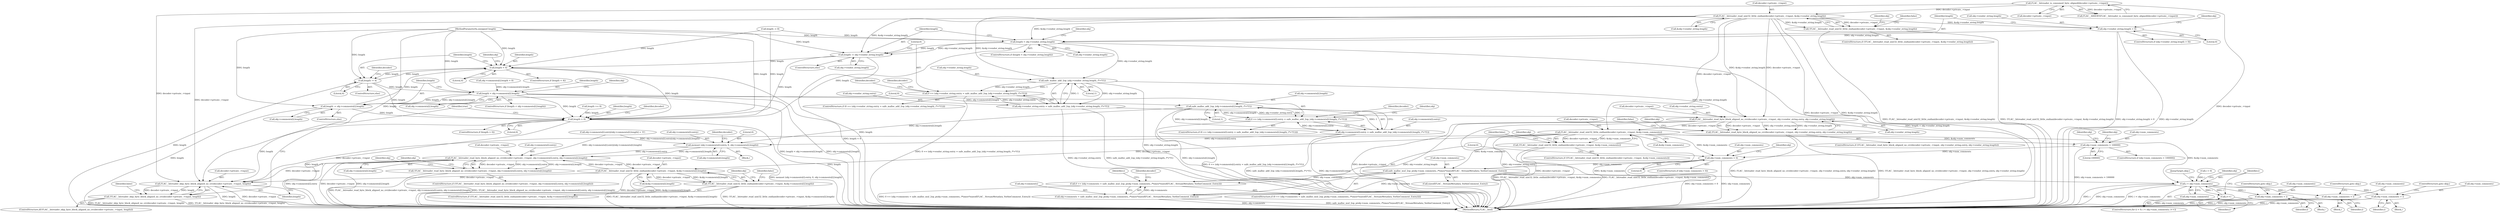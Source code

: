 digraph "0_Android_b499389da21d89d32deff500376c5ee4f8f0b04c@API" {
"1000142" [label="(Call,FLAC__bitreader_read_uint32_little_endian(decoder->private_->input, &obj->vendor_string.length))"];
"1000122" [label="(Call,FLAC__bitreader_is_consumed_byte_aligned(decoder->private_->input))"];
"1000141" [label="(Call,!FLAC__bitreader_read_uint32_little_endian(decoder->private_->input, &obj->vendor_string.length))"];
"1000157" [label="(Call,obj->vendor_string.length > 0)"];
"1000166" [label="(Call,length < obj->vendor_string.length)"];
"1000190" [label="(Call,length -= obj->vendor_string.length)"];
"1000366" [label="(Call,length < 4)"];
"1000377" [label="(Call,length -= 4)"];
"1000410" [label="(Call,length < obj->comments[i].length)"];
"1000427" [label="(Call,length -= obj->comments[i].length)"];
"1000546" [label="(Call,length > 0)"];
"1000552" [label="(Call,FLAC__bitreader_skip_byte_block_aligned_no_crc(decoder->private_->input, length))"];
"1000551" [label="(Call,!FLAC__bitreader_skip_byte_block_aligned_no_crc(decoder->private_->input, length))"];
"1000447" [label="(Call,safe_malloc_add_2op_(obj->comments[i].length, /*+*/1))"];
"1000437" [label="(Call,0 == (obj->comments[i].entry = safe_malloc_add_2op_(obj->comments[i].length, /*+*/1)))"];
"1000439" [label="(Call,obj->comments[i].entry = safe_malloc_add_2op_(obj->comments[i].length, /*+*/1))"];
"1000466" [label="(Call,memset (obj->comments[i].entry, 0, obj->comments[i].length))"];
"1000484" [label="(Call,FLAC__bitreader_read_byte_block_aligned_no_crc(decoder->private_->input, obj->comments[i].entry, obj->comments[i].length))"];
"1000382" [label="(Call,FLAC__bitreader_read_uint32_little_endian(decoder->private_->input, &obj->comments[i].length))"];
"1000381" [label="(Call,!FLAC__bitreader_read_uint32_little_endian(decoder->private_->input, &obj->comments[i].length))"];
"1000483" [label="(Call,!FLAC__bitreader_read_byte_block_aligned_no_crc(decoder->private_->input, obj->comments[i].entry, obj->comments[i].length))"];
"1000206" [label="(Call,safe_malloc_add_2op_(obj->vendor_string.length, /*+*/1))"];
"1000198" [label="(Call,0 == (obj->vendor_string.entry = safe_malloc_add_2op_(obj->vendor_string.length, /*+*/1)))"];
"1000200" [label="(Call,obj->vendor_string.entry = safe_malloc_add_2op_(obj->vendor_string.length, /*+*/1))"];
"1000225" [label="(Call,FLAC__bitreader_read_byte_block_aligned_no_crc(decoder->private_->input, obj->vendor_string.entry, obj->vendor_string.length))"];
"1000224" [label="(Call,!FLAC__bitreader_read_byte_block_aligned_no_crc(decoder->private_->input, obj->vendor_string.entry, obj->vendor_string.length))"];
"1000270" [label="(Call,FLAC__bitreader_read_uint32_little_endian(decoder->private_->input, &obj->num_comments))"];
"1000269" [label="(Call,!FLAC__bitreader_read_uint32_little_endian(decoder->private_->input, &obj->num_comments))"];
"1000283" [label="(Call,obj->num_comments > 100000)"];
"1000297" [label="(Call,obj->num_comments > 0)"];
"1000310" [label="(Call,safe_malloc_mul_2op_p(obj->num_comments, /*times*/sizeof(FLAC__StreamMetadata_VorbisComment_Entry)))"];
"1000304" [label="(Call,0 == (obj->comments = safe_malloc_mul_2op_p(obj->num_comments, /*times*/sizeof(FLAC__StreamMetadata_VorbisComment_Entry))))"];
"1000306" [label="(Call,obj->comments = safe_malloc_mul_2op_p(obj->num_comments, /*times*/sizeof(FLAC__StreamMetadata_VorbisComment_Entry)))"];
"1000335" [label="(Call,i < obj->num_comments)"];
"1000340" [label="(Call,i++)"];
"1000370" [label="(Call,obj->num_comments = i)"];
"1000420" [label="(Call,obj->num_comments = i)"];
"1000505" [label="(Call,obj->num_comments = i)"];
"1000510" [label="(ControlStructure,goto skip;)"];
"1000297" [label="(Call,obj->num_comments > 0)"];
"1000310" [label="(Call,safe_malloc_mul_2op_p(obj->num_comments, /*times*/sizeof(FLAC__StreamMetadata_VorbisComment_Entry)))"];
"1000333" [label="(Identifier,i)"];
"1000427" [label="(Call,length -= obj->comments[i].length)"];
"1000217" [label="(Identifier,decoder)"];
"1000177" [label="(Identifier,obj)"];
"1000440" [label="(Call,obj->comments[i].entry)"];
"1000201" [label="(Call,obj->vendor_string.entry)"];
"1000420" [label="(Call,obj->num_comments = i)"];
"1000509" [label="(Identifier,i)"];
"1000268" [label="(ControlStructure,if (!FLAC__bitreader_read_uint32_little_endian(decoder->private_->input, &obj->num_comments)))"];
"1000337" [label="(Call,obj->num_comments)"];
"1000206" [label="(Call,safe_malloc_add_2op_(obj->vendor_string.length, /*+*/1))"];
"1000374" [label="(Identifier,i)"];
"1000157" [label="(Call,obj->vendor_string.length > 0)"];
"1000397" [label="(Identifier,false)"];
"1000311" [label="(Call,obj->num_comments)"];
"1000506" [label="(Call,obj->num_comments)"];
"1000306" [label="(Call,obj->comments = safe_malloc_mul_2op_p(obj->num_comments, /*times*/sizeof(FLAC__StreamMetadata_VorbisComment_Entry)))"];
"1000382" [label="(Call,FLAC__bitreader_read_uint32_little_endian(decoder->private_->input, &obj->comments[i].length))"];
"1000421" [label="(Call,obj->num_comments)"];
"1000546" [label="(Call,length > 0)"];
"1000467" [label="(Call,obj->comments[i].entry)"];
"1000158" [label="(Call,obj->vendor_string.length)"];
"1000199" [label="(Literal,0)"];
"1000320" [label="(Identifier,decoder)"];
"1000436" [label="(ControlStructure,if (0 == (obj->comments[i].entry = safe_malloc_add_2op_(obj->comments[i].length, /*+*/1))))"];
"1000485" [label="(Call,decoder->private_->input)"];
"1000545" [label="(ControlStructure,if (length > 0))"];
"1000428" [label="(Identifier,length)"];
"1000425" [label="(ControlStructure,goto skip;)"];
"1000226" [label="(Call,decoder->private_->input)"];
"1000375" [label="(ControlStructure,goto skip;)"];
"1000422" [label="(Identifier,obj)"];
"1000437" [label="(Call,0 == (obj->comments[i].entry = safe_malloc_add_2op_(obj->comments[i].length, /*+*/1)))"];
"1000369" [label="(Block,)"];
"1000385" [label="(Identifier,decoder)"];
"1000560" [label="(Identifier,false)"];
"1000410" [label="(Call,length < obj->comments[i].length)"];
"1000332" [label="(Call,i = 0)"];
"1000511" [label="(Call,obj->comments[i].entry[obj->comments[i].length] = '\0')"];
"1000269" [label="(Call,!FLAC__bitreader_read_uint32_little_endian(decoder->private_->input, &obj->num_comments))"];
"1000228" [label="(Identifier,decoder)"];
"1000225" [label="(Call,FLAC__bitreader_read_byte_block_aligned_no_crc(decoder->private_->input, obj->vendor_string.entry, obj->vendor_string.length))"];
"1000190" [label="(Call,length -= obj->vendor_string.length)"];
"1000497" [label="(Call,obj->comments[i].length)"];
"1000166" [label="(Call,length < obj->vendor_string.length)"];
"1000160" [label="(Identifier,obj)"];
"1000129" [label="(Call,length >= 8)"];
"1000370" [label="(Call,obj->num_comments = i)"];
"1000167" [label="(Identifier,length)"];
"1000223" [label="(ControlStructure,if (!FLAC__bitreader_read_byte_block_aligned_no_crc(decoder->private_->input, obj->vendor_string.entry, obj->vendor_string.length)))"];
"1000304" [label="(Call,0 == (obj->comments = safe_malloc_mul_2op_p(obj->num_comments, /*times*/sizeof(FLAC__StreamMetadata_VorbisComment_Entry))))"];
"1000242" [label="(Identifier,false)"];
"1000168" [label="(Call,obj->vendor_string.length)"];
"1000455" [label="(Literal,1)"];
"1000447" [label="(Call,safe_malloc_add_2op_(obj->comments[i].length, /*+*/1))"];
"1000388" [label="(Call,&obj->comments[i].length)"];
"1000483" [label="(Call,!FLAC__bitreader_read_byte_block_aligned_no_crc(decoder->private_->input, obj->comments[i].entry, obj->comments[i].length))"];
"1000236" [label="(Call,obj->vendor_string.length)"];
"1000291" [label="(Identifier,obj)"];
"1000377" [label="(Call,length -= 4)"];
"1000133" [label="(Call,length -= 8)"];
"1000426" [label="(ControlStructure,else)"];
"1000368" [label="(Literal,4)"];
"1000314" [label="(Call,sizeof(FLAC__StreamMetadata_VorbisComment_Entry))"];
"1000287" [label="(Literal,100000)"];
"1000376" [label="(ControlStructure,else)"];
"1000399" [label="(Call,obj->comments[i].length > 0)"];
"1000347" [label="(Identifier,obj)"];
"1000505" [label="(Call,obj->num_comments = i)"];
"1000460" [label="(Identifier,decoder)"];
"1000335" [label="(Call,i < obj->num_comments)"];
"1000424" [label="(Identifier,i)"];
"1000336" [label="(Identifier,i)"];
"1000155" [label="(Identifier,false)"];
"1000118" [label="(MethodParameterIn,unsigned length)"];
"1000547" [label="(Identifier,length)"];
"1000563" [label="(MethodReturn,FLAC__bool)"];
"1000381" [label="(Call,!FLAC__bitreader_read_uint32_little_endian(decoder->private_->input, &obj->comments[i].length))"];
"1000123" [label="(Call,decoder->private_->input)"];
"1000283" [label="(Call,obj->num_comments > 100000)"];
"1000552" [label="(Call,FLAC__bitreader_skip_byte_block_aligned_no_crc(decoder->private_->input, length))"];
"1000281" [label="(Identifier,false)"];
"1000367" [label="(Identifier,length)"];
"1000200" [label="(Call,obj->vendor_string.entry = safe_malloc_add_2op_(obj->vendor_string.length, /*+*/1))"];
"1000555" [label="(Identifier,decoder)"];
"1000366" [label="(Call,length < 4)"];
"1000548" [label="(Literal,0)"];
"1000212" [label="(Literal,1)"];
"1000276" [label="(Call,&obj->num_comments)"];
"1000301" [label="(Literal,0)"];
"1000303" [label="(ControlStructure,if (0 == (obj->comments = safe_malloc_mul_2op_p(obj->num_comments, /*times*/sizeof(FLAC__StreamMetadata_VorbisComment_Entry)))))"];
"1000558" [label="(Identifier,length)"];
"1000341" [label="(Identifier,i)"];
"1000299" [label="(Identifier,obj)"];
"1000403" [label="(Identifier,obj)"];
"1000412" [label="(Call,obj->comments[i].length)"];
"1000475" [label="(Call,obj->comments[i].length)"];
"1000408" [label="(Block,)"];
"1000298" [label="(Call,obj->num_comments)"];
"1000448" [label="(Call,obj->comments[i].length)"];
"1000541" [label="(Identifier,obj)"];
"1000247" [label="(Identifier,obj)"];
"1000140" [label="(ControlStructure,if (!FLAC__bitreader_read_uint32_little_endian(decoder->private_->input, &obj->vendor_string.length)))"];
"1000192" [label="(Call,obj->vendor_string.length)"];
"1000296" [label="(ControlStructure,if (obj->num_comments > 0))"];
"1000271" [label="(Call,decoder->private_->input)"];
"1000466" [label="(Call,memset (obj->comments[i].entry, 0, obj->comments[i].length))"];
"1000207" [label="(Call,obj->vendor_string.length)"];
"1000331" [label="(ControlStructure,for (i = 0; i < obj->num_comments; i++))"];
"1000429" [label="(Call,obj->comments[i].length)"];
"1000438" [label="(Literal,0)"];
"1000365" [label="(ControlStructure,if (length < 4))"];
"1000260" [label="(Identifier,obj)"];
"1000411" [label="(Identifier,length)"];
"1000379" [label="(Literal,4)"];
"1000482" [label="(ControlStructure,if (!FLAC__bitreader_read_byte_block_aligned_no_crc(decoder->private_->input, obj->comments[i].entry, obj->comments[i].length)))"];
"1000553" [label="(Call,decoder->private_->input)"];
"1000224" [label="(Call,!FLAC__bitreader_read_byte_block_aligned_no_crc(decoder->private_->input, obj->vendor_string.entry, obj->vendor_string.length))"];
"1000550" [label="(ControlStructure,if(!FLAC__bitreader_skip_byte_block_aligned_no_crc(decoder->private_->input, length)))"];
"1000544" [label="(JumpTarget,skip:)"];
"1000305" [label="(Literal,0)"];
"1000372" [label="(Identifier,obj)"];
"1000156" [label="(ControlStructure,if (obj->vendor_string.length > 0))"];
"1000340" [label="(Call,i++)"];
"1000121" [label="(Call,FLAC__ASSERT(FLAC__bitreader_is_consumed_byte_aligned(decoder->private_->input)))"];
"1000270" [label="(Call,FLAC__bitreader_read_uint32_little_endian(decoder->private_->input, &obj->num_comments))"];
"1000507" [label="(Identifier,obj)"];
"1000484" [label="(Call,FLAC__bitreader_read_byte_block_aligned_no_crc(decoder->private_->input, obj->comments[i].entry, obj->comments[i].length))"];
"1000122" [label="(Call,FLAC__bitreader_is_consumed_byte_aligned(decoder->private_->input))"];
"1000198" [label="(Call,0 == (obj->vendor_string.entry = safe_malloc_add_2op_(obj->vendor_string.length, /*+*/1)))"];
"1000439" [label="(Call,obj->comments[i].entry = safe_malloc_add_2op_(obj->comments[i].length, /*+*/1))"];
"1000504" [label="(Block,)"];
"1000141" [label="(Call,!FLAC__bitreader_read_uint32_little_endian(decoder->private_->input, &obj->vendor_string.length))"];
"1000163" [label="(Literal,0)"];
"1000490" [label="(Call,obj->comments[i].entry)"];
"1000487" [label="(Identifier,decoder)"];
"1000551" [label="(Call,!FLAC__bitreader_skip_byte_block_aligned_no_crc(decoder->private_->input, length))"];
"1000148" [label="(Call,&obj->vendor_string.length)"];
"1000307" [label="(Call,obj->comments)"];
"1000197" [label="(ControlStructure,if (0 == (obj->vendor_string.entry = safe_malloc_add_2op_(obj->vendor_string.length, /*+*/1))))"];
"1000378" [label="(Identifier,length)"];
"1000562" [label="(Identifier,true)"];
"1000409" [label="(ControlStructure,if (length < obj->comments[i].length))"];
"1000470" [label="(Identifier,obj)"];
"1000284" [label="(Call,obj->num_comments)"];
"1000231" [label="(Call,obj->vendor_string.entry)"];
"1000371" [label="(Call,obj->num_comments)"];
"1000380" [label="(ControlStructure,if (!FLAC__bitreader_read_uint32_little_endian(decoder->private_->input, &obj->comments[i].length)))"];
"1000189" [label="(ControlStructure,else)"];
"1000142" [label="(Call,FLAC__bitreader_read_uint32_little_endian(decoder->private_->input, &obj->vendor_string.length))"];
"1000143" [label="(Call,decoder->private_->input)"];
"1000516" [label="(Identifier,obj)"];
"1000285" [label="(Identifier,obj)"];
"1000383" [label="(Call,decoder->private_->input)"];
"1000474" [label="(Literal,0)"];
"1000165" [label="(ControlStructure,if (length < obj->vendor_string.length))"];
"1000419" [label="(Block,)"];
"1000191" [label="(Identifier,length)"];
"1000282" [label="(ControlStructure,if (obj->num_comments > 100000))"];
"1000142" -> "1000141"  [label="AST: "];
"1000142" -> "1000148"  [label="CFG: "];
"1000143" -> "1000142"  [label="AST: "];
"1000148" -> "1000142"  [label="AST: "];
"1000141" -> "1000142"  [label="CFG: "];
"1000142" -> "1000563"  [label="DDG: &obj->vendor_string.length"];
"1000142" -> "1000563"  [label="DDG: decoder->private_->input"];
"1000142" -> "1000141"  [label="DDG: decoder->private_->input"];
"1000142" -> "1000141"  [label="DDG: &obj->vendor_string.length"];
"1000122" -> "1000142"  [label="DDG: decoder->private_->input"];
"1000142" -> "1000157"  [label="DDG: &obj->vendor_string.length"];
"1000142" -> "1000166"  [label="DDG: &obj->vendor_string.length"];
"1000142" -> "1000190"  [label="DDG: &obj->vendor_string.length"];
"1000142" -> "1000206"  [label="DDG: &obj->vendor_string.length"];
"1000142" -> "1000225"  [label="DDG: decoder->private_->input"];
"1000142" -> "1000225"  [label="DDG: &obj->vendor_string.length"];
"1000142" -> "1000270"  [label="DDG: decoder->private_->input"];
"1000142" -> "1000552"  [label="DDG: decoder->private_->input"];
"1000122" -> "1000121"  [label="AST: "];
"1000122" -> "1000123"  [label="CFG: "];
"1000123" -> "1000122"  [label="AST: "];
"1000121" -> "1000122"  [label="CFG: "];
"1000122" -> "1000563"  [label="DDG: decoder->private_->input"];
"1000122" -> "1000121"  [label="DDG: decoder->private_->input"];
"1000122" -> "1000552"  [label="DDG: decoder->private_->input"];
"1000141" -> "1000140"  [label="AST: "];
"1000155" -> "1000141"  [label="CFG: "];
"1000160" -> "1000141"  [label="CFG: "];
"1000141" -> "1000563"  [label="DDG: FLAC__bitreader_read_uint32_little_endian(decoder->private_->input, &obj->vendor_string.length)"];
"1000141" -> "1000563"  [label="DDG: !FLAC__bitreader_read_uint32_little_endian(decoder->private_->input, &obj->vendor_string.length)"];
"1000157" -> "1000156"  [label="AST: "];
"1000157" -> "1000163"  [label="CFG: "];
"1000158" -> "1000157"  [label="AST: "];
"1000163" -> "1000157"  [label="AST: "];
"1000167" -> "1000157"  [label="CFG: "];
"1000260" -> "1000157"  [label="CFG: "];
"1000157" -> "1000563"  [label="DDG: obj->vendor_string.length > 0"];
"1000157" -> "1000563"  [label="DDG: obj->vendor_string.length"];
"1000157" -> "1000166"  [label="DDG: obj->vendor_string.length"];
"1000166" -> "1000165"  [label="AST: "];
"1000166" -> "1000168"  [label="CFG: "];
"1000167" -> "1000166"  [label="AST: "];
"1000168" -> "1000166"  [label="AST: "];
"1000177" -> "1000166"  [label="CFG: "];
"1000191" -> "1000166"  [label="CFG: "];
"1000166" -> "1000563"  [label="DDG: length < obj->vendor_string.length"];
"1000133" -> "1000166"  [label="DDG: length"];
"1000118" -> "1000166"  [label="DDG: length"];
"1000166" -> "1000190"  [label="DDG: obj->vendor_string.length"];
"1000166" -> "1000190"  [label="DDG: length"];
"1000166" -> "1000206"  [label="DDG: obj->vendor_string.length"];
"1000166" -> "1000546"  [label="DDG: length"];
"1000190" -> "1000189"  [label="AST: "];
"1000190" -> "1000192"  [label="CFG: "];
"1000191" -> "1000190"  [label="AST: "];
"1000192" -> "1000190"  [label="AST: "];
"1000199" -> "1000190"  [label="CFG: "];
"1000190" -> "1000563"  [label="DDG: length"];
"1000118" -> "1000190"  [label="DDG: length"];
"1000190" -> "1000366"  [label="DDG: length"];
"1000190" -> "1000546"  [label="DDG: length"];
"1000366" -> "1000365"  [label="AST: "];
"1000366" -> "1000368"  [label="CFG: "];
"1000367" -> "1000366"  [label="AST: "];
"1000368" -> "1000366"  [label="AST: "];
"1000372" -> "1000366"  [label="CFG: "];
"1000378" -> "1000366"  [label="CFG: "];
"1000366" -> "1000563"  [label="DDG: length < 4"];
"1000427" -> "1000366"  [label="DDG: length"];
"1000133" -> "1000366"  [label="DDG: length"];
"1000377" -> "1000366"  [label="DDG: length"];
"1000118" -> "1000366"  [label="DDG: length"];
"1000366" -> "1000377"  [label="DDG: length"];
"1000366" -> "1000546"  [label="DDG: length"];
"1000377" -> "1000376"  [label="AST: "];
"1000377" -> "1000379"  [label="CFG: "];
"1000378" -> "1000377"  [label="AST: "];
"1000379" -> "1000377"  [label="AST: "];
"1000385" -> "1000377"  [label="CFG: "];
"1000377" -> "1000563"  [label="DDG: length"];
"1000118" -> "1000377"  [label="DDG: length"];
"1000377" -> "1000410"  [label="DDG: length"];
"1000377" -> "1000546"  [label="DDG: length"];
"1000410" -> "1000409"  [label="AST: "];
"1000410" -> "1000412"  [label="CFG: "];
"1000411" -> "1000410"  [label="AST: "];
"1000412" -> "1000410"  [label="AST: "];
"1000422" -> "1000410"  [label="CFG: "];
"1000428" -> "1000410"  [label="CFG: "];
"1000410" -> "1000563"  [label="DDG: obj->comments[i].length"];
"1000410" -> "1000563"  [label="DDG: length < obj->comments[i].length"];
"1000118" -> "1000410"  [label="DDG: length"];
"1000399" -> "1000410"  [label="DDG: obj->comments[i].length"];
"1000410" -> "1000427"  [label="DDG: obj->comments[i].length"];
"1000410" -> "1000427"  [label="DDG: length"];
"1000410" -> "1000447"  [label="DDG: obj->comments[i].length"];
"1000410" -> "1000546"  [label="DDG: length"];
"1000427" -> "1000426"  [label="AST: "];
"1000427" -> "1000429"  [label="CFG: "];
"1000428" -> "1000427"  [label="AST: "];
"1000429" -> "1000427"  [label="AST: "];
"1000438" -> "1000427"  [label="CFG: "];
"1000427" -> "1000563"  [label="DDG: length"];
"1000118" -> "1000427"  [label="DDG: length"];
"1000427" -> "1000546"  [label="DDG: length"];
"1000546" -> "1000545"  [label="AST: "];
"1000546" -> "1000548"  [label="CFG: "];
"1000547" -> "1000546"  [label="AST: "];
"1000548" -> "1000546"  [label="AST: "];
"1000555" -> "1000546"  [label="CFG: "];
"1000562" -> "1000546"  [label="CFG: "];
"1000546" -> "1000563"  [label="DDG: length > 0"];
"1000546" -> "1000563"  [label="DDG: length"];
"1000129" -> "1000546"  [label="DDG: length"];
"1000133" -> "1000546"  [label="DDG: length"];
"1000118" -> "1000546"  [label="DDG: length"];
"1000546" -> "1000552"  [label="DDG: length"];
"1000552" -> "1000551"  [label="AST: "];
"1000552" -> "1000558"  [label="CFG: "];
"1000553" -> "1000552"  [label="AST: "];
"1000558" -> "1000552"  [label="AST: "];
"1000551" -> "1000552"  [label="CFG: "];
"1000552" -> "1000563"  [label="DDG: decoder->private_->input"];
"1000552" -> "1000563"  [label="DDG: length"];
"1000552" -> "1000551"  [label="DDG: decoder->private_->input"];
"1000552" -> "1000551"  [label="DDG: length"];
"1000382" -> "1000552"  [label="DDG: decoder->private_->input"];
"1000270" -> "1000552"  [label="DDG: decoder->private_->input"];
"1000484" -> "1000552"  [label="DDG: decoder->private_->input"];
"1000118" -> "1000552"  [label="DDG: length"];
"1000551" -> "1000550"  [label="AST: "];
"1000560" -> "1000551"  [label="CFG: "];
"1000562" -> "1000551"  [label="CFG: "];
"1000551" -> "1000563"  [label="DDG: !FLAC__bitreader_skip_byte_block_aligned_no_crc(decoder->private_->input, length)"];
"1000551" -> "1000563"  [label="DDG: FLAC__bitreader_skip_byte_block_aligned_no_crc(decoder->private_->input, length)"];
"1000447" -> "1000439"  [label="AST: "];
"1000447" -> "1000455"  [label="CFG: "];
"1000448" -> "1000447"  [label="AST: "];
"1000455" -> "1000447"  [label="AST: "];
"1000439" -> "1000447"  [label="CFG: "];
"1000447" -> "1000563"  [label="DDG: obj->comments[i].length"];
"1000447" -> "1000437"  [label="DDG: obj->comments[i].length"];
"1000447" -> "1000437"  [label="DDG: 1"];
"1000447" -> "1000439"  [label="DDG: obj->comments[i].length"];
"1000447" -> "1000439"  [label="DDG: 1"];
"1000447" -> "1000466"  [label="DDG: obj->comments[i].length"];
"1000437" -> "1000436"  [label="AST: "];
"1000437" -> "1000439"  [label="CFG: "];
"1000438" -> "1000437"  [label="AST: "];
"1000439" -> "1000437"  [label="AST: "];
"1000460" -> "1000437"  [label="CFG: "];
"1000470" -> "1000437"  [label="CFG: "];
"1000437" -> "1000563"  [label="DDG: 0 == (obj->comments[i].entry = safe_malloc_add_2op_(obj->comments[i].length, /*+*/1))"];
"1000439" -> "1000437"  [label="DDG: obj->comments[i].entry"];
"1000440" -> "1000439"  [label="AST: "];
"1000439" -> "1000563"  [label="DDG: obj->comments[i].entry"];
"1000439" -> "1000563"  [label="DDG: safe_malloc_add_2op_(obj->comments[i].length, /*+*/1)"];
"1000439" -> "1000466"  [label="DDG: obj->comments[i].entry"];
"1000466" -> "1000408"  [label="AST: "];
"1000466" -> "1000475"  [label="CFG: "];
"1000467" -> "1000466"  [label="AST: "];
"1000474" -> "1000466"  [label="AST: "];
"1000475" -> "1000466"  [label="AST: "];
"1000487" -> "1000466"  [label="CFG: "];
"1000466" -> "1000563"  [label="DDG: memset (obj->comments[i].entry, 0, obj->comments[i].length)"];
"1000511" -> "1000466"  [label="DDG: obj->comments[i].entry[obj->comments[i].length]"];
"1000466" -> "1000484"  [label="DDG: obj->comments[i].entry"];
"1000466" -> "1000484"  [label="DDG: obj->comments[i].length"];
"1000484" -> "1000483"  [label="AST: "];
"1000484" -> "1000497"  [label="CFG: "];
"1000485" -> "1000484"  [label="AST: "];
"1000490" -> "1000484"  [label="AST: "];
"1000497" -> "1000484"  [label="AST: "];
"1000483" -> "1000484"  [label="CFG: "];
"1000484" -> "1000563"  [label="DDG: obj->comments[i].length"];
"1000484" -> "1000563"  [label="DDG: obj->comments[i].entry"];
"1000484" -> "1000563"  [label="DDG: decoder->private_->input"];
"1000484" -> "1000382"  [label="DDG: decoder->private_->input"];
"1000484" -> "1000483"  [label="DDG: decoder->private_->input"];
"1000484" -> "1000483"  [label="DDG: obj->comments[i].entry"];
"1000484" -> "1000483"  [label="DDG: obj->comments[i].length"];
"1000382" -> "1000484"  [label="DDG: decoder->private_->input"];
"1000511" -> "1000484"  [label="DDG: obj->comments[i].entry[obj->comments[i].length]"];
"1000382" -> "1000381"  [label="AST: "];
"1000382" -> "1000388"  [label="CFG: "];
"1000383" -> "1000382"  [label="AST: "];
"1000388" -> "1000382"  [label="AST: "];
"1000381" -> "1000382"  [label="CFG: "];
"1000382" -> "1000563"  [label="DDG: decoder->private_->input"];
"1000382" -> "1000563"  [label="DDG: &obj->comments[i].length"];
"1000382" -> "1000381"  [label="DDG: decoder->private_->input"];
"1000382" -> "1000381"  [label="DDG: &obj->comments[i].length"];
"1000270" -> "1000382"  [label="DDG: decoder->private_->input"];
"1000381" -> "1000380"  [label="AST: "];
"1000397" -> "1000381"  [label="CFG: "];
"1000403" -> "1000381"  [label="CFG: "];
"1000381" -> "1000563"  [label="DDG: FLAC__bitreader_read_uint32_little_endian(decoder->private_->input, &obj->comments[i].length)"];
"1000381" -> "1000563"  [label="DDG: !FLAC__bitreader_read_uint32_little_endian(decoder->private_->input, &obj->comments[i].length)"];
"1000483" -> "1000482"  [label="AST: "];
"1000507" -> "1000483"  [label="CFG: "];
"1000516" -> "1000483"  [label="CFG: "];
"1000483" -> "1000563"  [label="DDG: !FLAC__bitreader_read_byte_block_aligned_no_crc(decoder->private_->input, obj->comments[i].entry, obj->comments[i].length)"];
"1000483" -> "1000563"  [label="DDG: FLAC__bitreader_read_byte_block_aligned_no_crc(decoder->private_->input, obj->comments[i].entry, obj->comments[i].length)"];
"1000206" -> "1000200"  [label="AST: "];
"1000206" -> "1000212"  [label="CFG: "];
"1000207" -> "1000206"  [label="AST: "];
"1000212" -> "1000206"  [label="AST: "];
"1000200" -> "1000206"  [label="CFG: "];
"1000206" -> "1000563"  [label="DDG: obj->vendor_string.length"];
"1000206" -> "1000198"  [label="DDG: obj->vendor_string.length"];
"1000206" -> "1000198"  [label="DDG: 1"];
"1000206" -> "1000200"  [label="DDG: obj->vendor_string.length"];
"1000206" -> "1000200"  [label="DDG: 1"];
"1000206" -> "1000225"  [label="DDG: obj->vendor_string.length"];
"1000198" -> "1000197"  [label="AST: "];
"1000198" -> "1000200"  [label="CFG: "];
"1000199" -> "1000198"  [label="AST: "];
"1000200" -> "1000198"  [label="AST: "];
"1000217" -> "1000198"  [label="CFG: "];
"1000228" -> "1000198"  [label="CFG: "];
"1000198" -> "1000563"  [label="DDG: 0 == (obj->vendor_string.entry = safe_malloc_add_2op_(obj->vendor_string.length, /*+*/1))"];
"1000200" -> "1000198"  [label="DDG: obj->vendor_string.entry"];
"1000201" -> "1000200"  [label="AST: "];
"1000200" -> "1000563"  [label="DDG: obj->vendor_string.entry"];
"1000200" -> "1000563"  [label="DDG: safe_malloc_add_2op_(obj->vendor_string.length, /*+*/1)"];
"1000200" -> "1000225"  [label="DDG: obj->vendor_string.entry"];
"1000225" -> "1000224"  [label="AST: "];
"1000225" -> "1000236"  [label="CFG: "];
"1000226" -> "1000225"  [label="AST: "];
"1000231" -> "1000225"  [label="AST: "];
"1000236" -> "1000225"  [label="AST: "];
"1000224" -> "1000225"  [label="CFG: "];
"1000225" -> "1000563"  [label="DDG: decoder->private_->input"];
"1000225" -> "1000563"  [label="DDG: obj->vendor_string.length"];
"1000225" -> "1000563"  [label="DDG: obj->vendor_string.entry"];
"1000225" -> "1000224"  [label="DDG: decoder->private_->input"];
"1000225" -> "1000224"  [label="DDG: obj->vendor_string.entry"];
"1000225" -> "1000224"  [label="DDG: obj->vendor_string.length"];
"1000225" -> "1000270"  [label="DDG: decoder->private_->input"];
"1000224" -> "1000223"  [label="AST: "];
"1000242" -> "1000224"  [label="CFG: "];
"1000247" -> "1000224"  [label="CFG: "];
"1000224" -> "1000563"  [label="DDG: FLAC__bitreader_read_byte_block_aligned_no_crc(decoder->private_->input, obj->vendor_string.entry, obj->vendor_string.length)"];
"1000224" -> "1000563"  [label="DDG: !FLAC__bitreader_read_byte_block_aligned_no_crc(decoder->private_->input, obj->vendor_string.entry, obj->vendor_string.length)"];
"1000270" -> "1000269"  [label="AST: "];
"1000270" -> "1000276"  [label="CFG: "];
"1000271" -> "1000270"  [label="AST: "];
"1000276" -> "1000270"  [label="AST: "];
"1000269" -> "1000270"  [label="CFG: "];
"1000270" -> "1000563"  [label="DDG: &obj->num_comments"];
"1000270" -> "1000563"  [label="DDG: decoder->private_->input"];
"1000270" -> "1000269"  [label="DDG: decoder->private_->input"];
"1000270" -> "1000269"  [label="DDG: &obj->num_comments"];
"1000270" -> "1000283"  [label="DDG: &obj->num_comments"];
"1000270" -> "1000297"  [label="DDG: &obj->num_comments"];
"1000270" -> "1000310"  [label="DDG: &obj->num_comments"];
"1000270" -> "1000335"  [label="DDG: &obj->num_comments"];
"1000269" -> "1000268"  [label="AST: "];
"1000281" -> "1000269"  [label="CFG: "];
"1000285" -> "1000269"  [label="CFG: "];
"1000269" -> "1000563"  [label="DDG: !FLAC__bitreader_read_uint32_little_endian(decoder->private_->input, &obj->num_comments)"];
"1000269" -> "1000563"  [label="DDG: FLAC__bitreader_read_uint32_little_endian(decoder->private_->input, &obj->num_comments)"];
"1000283" -> "1000282"  [label="AST: "];
"1000283" -> "1000287"  [label="CFG: "];
"1000284" -> "1000283"  [label="AST: "];
"1000287" -> "1000283"  [label="AST: "];
"1000291" -> "1000283"  [label="CFG: "];
"1000299" -> "1000283"  [label="CFG: "];
"1000283" -> "1000563"  [label="DDG: obj->num_comments > 100000"];
"1000283" -> "1000297"  [label="DDG: obj->num_comments"];
"1000297" -> "1000296"  [label="AST: "];
"1000297" -> "1000301"  [label="CFG: "];
"1000298" -> "1000297"  [label="AST: "];
"1000301" -> "1000297"  [label="AST: "];
"1000305" -> "1000297"  [label="CFG: "];
"1000541" -> "1000297"  [label="CFG: "];
"1000297" -> "1000563"  [label="DDG: obj->num_comments"];
"1000297" -> "1000563"  [label="DDG: obj->num_comments > 0"];
"1000297" -> "1000310"  [label="DDG: obj->num_comments"];
"1000310" -> "1000306"  [label="AST: "];
"1000310" -> "1000314"  [label="CFG: "];
"1000311" -> "1000310"  [label="AST: "];
"1000314" -> "1000310"  [label="AST: "];
"1000306" -> "1000310"  [label="CFG: "];
"1000310" -> "1000304"  [label="DDG: obj->num_comments"];
"1000310" -> "1000306"  [label="DDG: obj->num_comments"];
"1000310" -> "1000335"  [label="DDG: obj->num_comments"];
"1000304" -> "1000303"  [label="AST: "];
"1000304" -> "1000306"  [label="CFG: "];
"1000305" -> "1000304"  [label="AST: "];
"1000306" -> "1000304"  [label="AST: "];
"1000320" -> "1000304"  [label="CFG: "];
"1000333" -> "1000304"  [label="CFG: "];
"1000304" -> "1000563"  [label="DDG: 0 == (obj->comments = safe_malloc_mul_2op_p(obj->num_comments, /*times*/sizeof(FLAC__StreamMetadata_VorbisComment_Entry)))"];
"1000306" -> "1000304"  [label="DDG: obj->comments"];
"1000307" -> "1000306"  [label="AST: "];
"1000306" -> "1000563"  [label="DDG: safe_malloc_mul_2op_p(obj->num_comments, /*times*/sizeof(FLAC__StreamMetadata_VorbisComment_Entry))"];
"1000306" -> "1000563"  [label="DDG: obj->comments"];
"1000335" -> "1000331"  [label="AST: "];
"1000335" -> "1000337"  [label="CFG: "];
"1000336" -> "1000335"  [label="AST: "];
"1000337" -> "1000335"  [label="AST: "];
"1000347" -> "1000335"  [label="CFG: "];
"1000544" -> "1000335"  [label="CFG: "];
"1000335" -> "1000563"  [label="DDG: i"];
"1000335" -> "1000563"  [label="DDG: obj->num_comments"];
"1000335" -> "1000563"  [label="DDG: i < obj->num_comments"];
"1000332" -> "1000335"  [label="DDG: i"];
"1000340" -> "1000335"  [label="DDG: i"];
"1000335" -> "1000340"  [label="DDG: i"];
"1000335" -> "1000370"  [label="DDG: i"];
"1000335" -> "1000420"  [label="DDG: i"];
"1000335" -> "1000505"  [label="DDG: i"];
"1000340" -> "1000331"  [label="AST: "];
"1000340" -> "1000341"  [label="CFG: "];
"1000341" -> "1000340"  [label="AST: "];
"1000336" -> "1000340"  [label="CFG: "];
"1000370" -> "1000369"  [label="AST: "];
"1000370" -> "1000374"  [label="CFG: "];
"1000371" -> "1000370"  [label="AST: "];
"1000374" -> "1000370"  [label="AST: "];
"1000375" -> "1000370"  [label="CFG: "];
"1000370" -> "1000563"  [label="DDG: i"];
"1000370" -> "1000563"  [label="DDG: obj->num_comments"];
"1000420" -> "1000419"  [label="AST: "];
"1000420" -> "1000424"  [label="CFG: "];
"1000421" -> "1000420"  [label="AST: "];
"1000424" -> "1000420"  [label="AST: "];
"1000425" -> "1000420"  [label="CFG: "];
"1000420" -> "1000563"  [label="DDG: i"];
"1000420" -> "1000563"  [label="DDG: obj->num_comments"];
"1000505" -> "1000504"  [label="AST: "];
"1000505" -> "1000509"  [label="CFG: "];
"1000506" -> "1000505"  [label="AST: "];
"1000509" -> "1000505"  [label="AST: "];
"1000510" -> "1000505"  [label="CFG: "];
"1000505" -> "1000563"  [label="DDG: i"];
"1000505" -> "1000563"  [label="DDG: obj->num_comments"];
}
